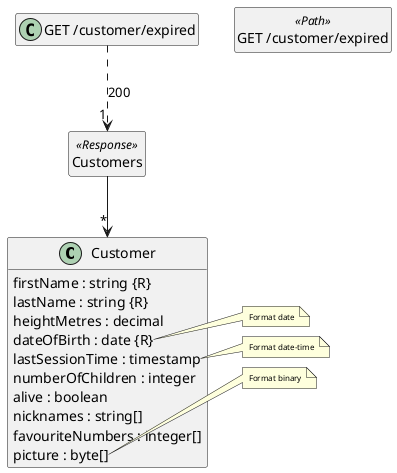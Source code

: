 @startuml
hide <<Path>> circle
hide <<Response>> circle
hide <<Parameter>> circle
hide empty methods
hide empty fields
set namespaceSeparator none

class "Customer" as Customer {
  {field} firstName : string {R}
  {field} lastName : string {R}
  {field} heightMetres : decimal
  {field} dateOfBirth : date {R}
  {field} lastSessionTime : timestamp
  {field} numberOfChildren : integer
  {field} alive : boolean
  {field} nicknames : string[]
  {field} favouriteNumbers : integer[]
  {field} picture : byte[]
}
note right of Customer::"dateOfBirth"
	<size:8>Format date</size>
end note
note right of Customer::"lastSessionTime"
	<size:8>Format date-time</size>
end note
note right of Customer::"picture"
	<size:8>Format binary</size>
end note

class "Customers" as Customers <<Response>> {
}

class "GET /customer/expired" as GET_/customer/expired <<Path>> {
}

"Customers" --> "*" "Customer"

"GET /customer/expired" ..> "1" "Customers"  :  "200"

@enduml